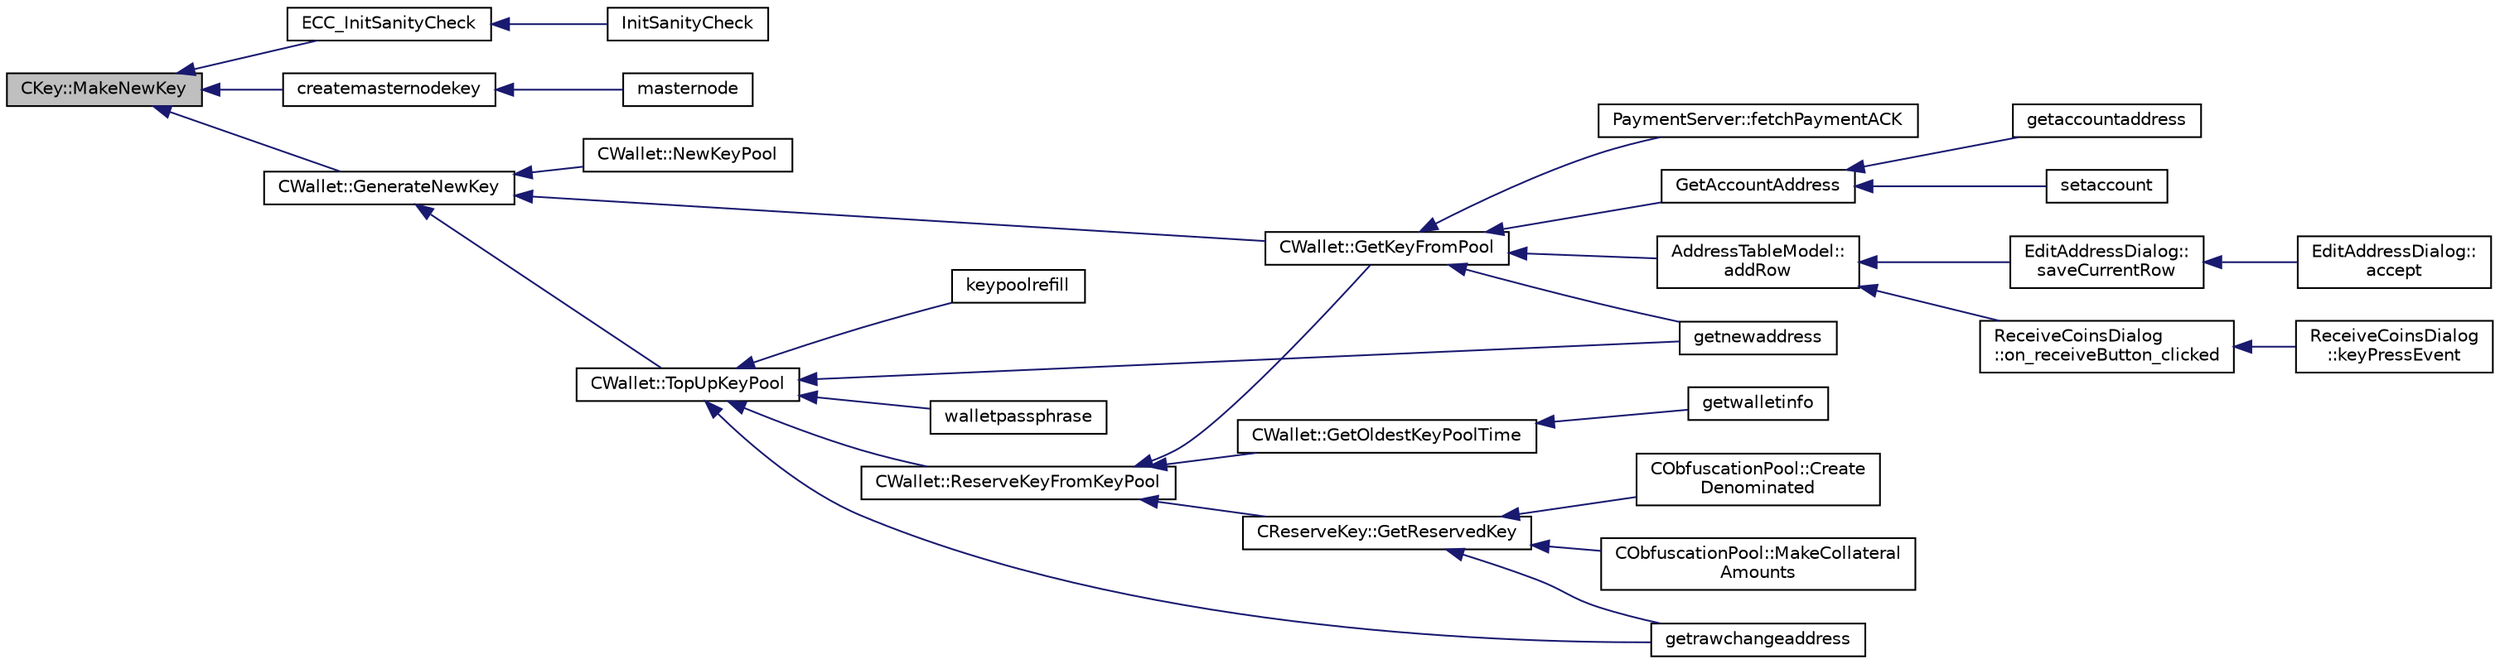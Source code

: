 digraph "CKey::MakeNewKey"
{
  edge [fontname="Helvetica",fontsize="10",labelfontname="Helvetica",labelfontsize="10"];
  node [fontname="Helvetica",fontsize="10",shape=record];
  rankdir="LR";
  Node557 [label="CKey::MakeNewKey",height=0.2,width=0.4,color="black", fillcolor="grey75", style="filled", fontcolor="black"];
  Node557 -> Node558 [dir="back",color="midnightblue",fontsize="10",style="solid",fontname="Helvetica"];
  Node558 [label="ECC_InitSanityCheck",height=0.2,width=0.4,color="black", fillcolor="white", style="filled",URL="$key_8h.html#a55cc40f04bf887c1000667caccb0684a",tooltip="Check that required EC support is available at runtime. "];
  Node558 -> Node559 [dir="back",color="midnightblue",fontsize="10",style="solid",fontname="Helvetica"];
  Node559 [label="InitSanityCheck",height=0.2,width=0.4,color="black", fillcolor="white", style="filled",URL="$init_8cpp.html#a878797b40fb8eb0d7f330a41d7742d11",tooltip="Sanity checks Ensure that DIVI is running in a usable environment with all necessary library support..."];
  Node557 -> Node560 [dir="back",color="midnightblue",fontsize="10",style="solid",fontname="Helvetica"];
  Node560 [label="createmasternodekey",height=0.2,width=0.4,color="black", fillcolor="white", style="filled",URL="$rpcmasternode_8cpp.html#ab2ae911ed724aad1cbe631ae2fe3e219"];
  Node560 -> Node561 [dir="back",color="midnightblue",fontsize="10",style="solid",fontname="Helvetica"];
  Node561 [label="masternode",height=0.2,width=0.4,color="black", fillcolor="white", style="filled",URL="$rpcmasternode_8cpp.html#a30609e443aeb47c29ed0878d16b1b5e1"];
  Node557 -> Node562 [dir="back",color="midnightblue",fontsize="10",style="solid",fontname="Helvetica"];
  Node562 [label="CWallet::GenerateNewKey",height=0.2,width=0.4,color="black", fillcolor="white", style="filled",URL="$group__map_wallet.html#ga061fe7f54f80ec40f856b3e6365c2f4a"];
  Node562 -> Node563 [dir="back",color="midnightblue",fontsize="10",style="solid",fontname="Helvetica"];
  Node563 [label="CWallet::NewKeyPool",height=0.2,width=0.4,color="black", fillcolor="white", style="filled",URL="$group___actions.html#ga7353ba1e79fc4167fbfbe79b41698fa7",tooltip="Mark old keypool keys as used, and generate all new keys. "];
  Node562 -> Node564 [dir="back",color="midnightblue",fontsize="10",style="solid",fontname="Helvetica"];
  Node564 [label="CWallet::TopUpKeyPool",height=0.2,width=0.4,color="black", fillcolor="white", style="filled",URL="$group___actions.html#ga9730278506e0a4f1c65239b951525b55"];
  Node564 -> Node565 [dir="back",color="midnightblue",fontsize="10",style="solid",fontname="Helvetica"];
  Node565 [label="getnewaddress",height=0.2,width=0.4,color="black", fillcolor="white", style="filled",URL="$rpcwallet_8cpp.html#aead824d845d670fbd8f187ebd4f9a535"];
  Node564 -> Node566 [dir="back",color="midnightblue",fontsize="10",style="solid",fontname="Helvetica"];
  Node566 [label="getrawchangeaddress",height=0.2,width=0.4,color="black", fillcolor="white", style="filled",URL="$rpcwallet_8cpp.html#ae71809202b4dcc13d2034c5c72af34da"];
  Node564 -> Node567 [dir="back",color="midnightblue",fontsize="10",style="solid",fontname="Helvetica"];
  Node567 [label="keypoolrefill",height=0.2,width=0.4,color="black", fillcolor="white", style="filled",URL="$rpcwallet_8cpp.html#afe8615fcf2c8e5319166c2fa8c638e08"];
  Node564 -> Node568 [dir="back",color="midnightblue",fontsize="10",style="solid",fontname="Helvetica"];
  Node568 [label="walletpassphrase",height=0.2,width=0.4,color="black", fillcolor="white", style="filled",URL="$rpcwallet_8cpp.html#a733f7c70e7c18783935e6de9643c0086"];
  Node564 -> Node569 [dir="back",color="midnightblue",fontsize="10",style="solid",fontname="Helvetica"];
  Node569 [label="CWallet::ReserveKeyFromKeyPool",height=0.2,width=0.4,color="black", fillcolor="white", style="filled",URL="$group___actions.html#ga9921854840668a1856998f041177dd2b"];
  Node569 -> Node570 [dir="back",color="midnightblue",fontsize="10",style="solid",fontname="Helvetica"];
  Node570 [label="CWallet::GetKeyFromPool",height=0.2,width=0.4,color="black", fillcolor="white", style="filled",URL="$group___actions.html#ga18549ec5c472c003afc4794daeb9adfd"];
  Node570 -> Node571 [dir="back",color="midnightblue",fontsize="10",style="solid",fontname="Helvetica"];
  Node571 [label="AddressTableModel::\laddRow",height=0.2,width=0.4,color="black", fillcolor="white", style="filled",URL="$class_address_table_model.html#aa72edd2a093a6e9318639d69d3a23488"];
  Node571 -> Node572 [dir="back",color="midnightblue",fontsize="10",style="solid",fontname="Helvetica"];
  Node572 [label="EditAddressDialog::\lsaveCurrentRow",height=0.2,width=0.4,color="black", fillcolor="white", style="filled",URL="$class_edit_address_dialog.html#a8494a551799cd1f4c253e557424c206c"];
  Node572 -> Node573 [dir="back",color="midnightblue",fontsize="10",style="solid",fontname="Helvetica"];
  Node573 [label="EditAddressDialog::\laccept",height=0.2,width=0.4,color="black", fillcolor="white", style="filled",URL="$class_edit_address_dialog.html#ac52b71129806bccf6533d0e9441393b6"];
  Node571 -> Node574 [dir="back",color="midnightblue",fontsize="10",style="solid",fontname="Helvetica"];
  Node574 [label="ReceiveCoinsDialog\l::on_receiveButton_clicked",height=0.2,width=0.4,color="black", fillcolor="white", style="filled",URL="$class_receive_coins_dialog.html#a9db8de31f6889288cb22c061aa51e0cd"];
  Node574 -> Node575 [dir="back",color="midnightblue",fontsize="10",style="solid",fontname="Helvetica"];
  Node575 [label="ReceiveCoinsDialog\l::keyPressEvent",height=0.2,width=0.4,color="black", fillcolor="white", style="filled",URL="$class_receive_coins_dialog.html#abcf17b510c473bf3e94ef12f7f5cfc10"];
  Node570 -> Node576 [dir="back",color="midnightblue",fontsize="10",style="solid",fontname="Helvetica"];
  Node576 [label="PaymentServer::fetchPaymentACK",height=0.2,width=0.4,color="black", fillcolor="white", style="filled",URL="$class_payment_server.html#ab846f9e8778e5cc878b644133e8628f1"];
  Node570 -> Node565 [dir="back",color="midnightblue",fontsize="10",style="solid",fontname="Helvetica"];
  Node570 -> Node577 [dir="back",color="midnightblue",fontsize="10",style="solid",fontname="Helvetica"];
  Node577 [label="GetAccountAddress",height=0.2,width=0.4,color="black", fillcolor="white", style="filled",URL="$rpcwallet_8cpp.html#aa3d9baf7a6fc6c9f0a08ec861ca52f59"];
  Node577 -> Node578 [dir="back",color="midnightblue",fontsize="10",style="solid",fontname="Helvetica"];
  Node578 [label="getaccountaddress",height=0.2,width=0.4,color="black", fillcolor="white", style="filled",URL="$rpcwallet_8cpp.html#a92145bcb3cfb45eb47dca18f1c94c434"];
  Node577 -> Node579 [dir="back",color="midnightblue",fontsize="10",style="solid",fontname="Helvetica"];
  Node579 [label="setaccount",height=0.2,width=0.4,color="black", fillcolor="white", style="filled",URL="$rpcwallet_8cpp.html#a6bf0dc200554f841a4549a2e5087f699"];
  Node569 -> Node580 [dir="back",color="midnightblue",fontsize="10",style="solid",fontname="Helvetica"];
  Node580 [label="CWallet::GetOldestKeyPoolTime",height=0.2,width=0.4,color="black", fillcolor="white", style="filled",URL="$group___actions.html#ga2555a9442e58b3c5593fef21f1b39d2d"];
  Node580 -> Node581 [dir="back",color="midnightblue",fontsize="10",style="solid",fontname="Helvetica"];
  Node581 [label="getwalletinfo",height=0.2,width=0.4,color="black", fillcolor="white", style="filled",URL="$rpcwallet_8cpp.html#a9401fef738a283075915e0ea0086fae9"];
  Node569 -> Node582 [dir="back",color="midnightblue",fontsize="10",style="solid",fontname="Helvetica"];
  Node582 [label="CReserveKey::GetReservedKey",height=0.2,width=0.4,color="black", fillcolor="white", style="filled",URL="$group___actions.html#gad198d2d7a54d315c60805ba1cb0caf7c"];
  Node582 -> Node583 [dir="back",color="midnightblue",fontsize="10",style="solid",fontname="Helvetica"];
  Node583 [label="CObfuscationPool::MakeCollateral\lAmounts",height=0.2,width=0.4,color="black", fillcolor="white", style="filled",URL="$class_c_obfuscation_pool.html#a7496f4e868d633d45b9c92af0cc56ac5",tooltip="Split up large inputs or make fee sized inputs. "];
  Node582 -> Node584 [dir="back",color="midnightblue",fontsize="10",style="solid",fontname="Helvetica"];
  Node584 [label="CObfuscationPool::Create\lDenominated",height=0.2,width=0.4,color="black", fillcolor="white", style="filled",URL="$class_c_obfuscation_pool.html#a95e6023ca617da294132311b30179c55"];
  Node582 -> Node566 [dir="back",color="midnightblue",fontsize="10",style="solid",fontname="Helvetica"];
  Node562 -> Node570 [dir="back",color="midnightblue",fontsize="10",style="solid",fontname="Helvetica"];
}
